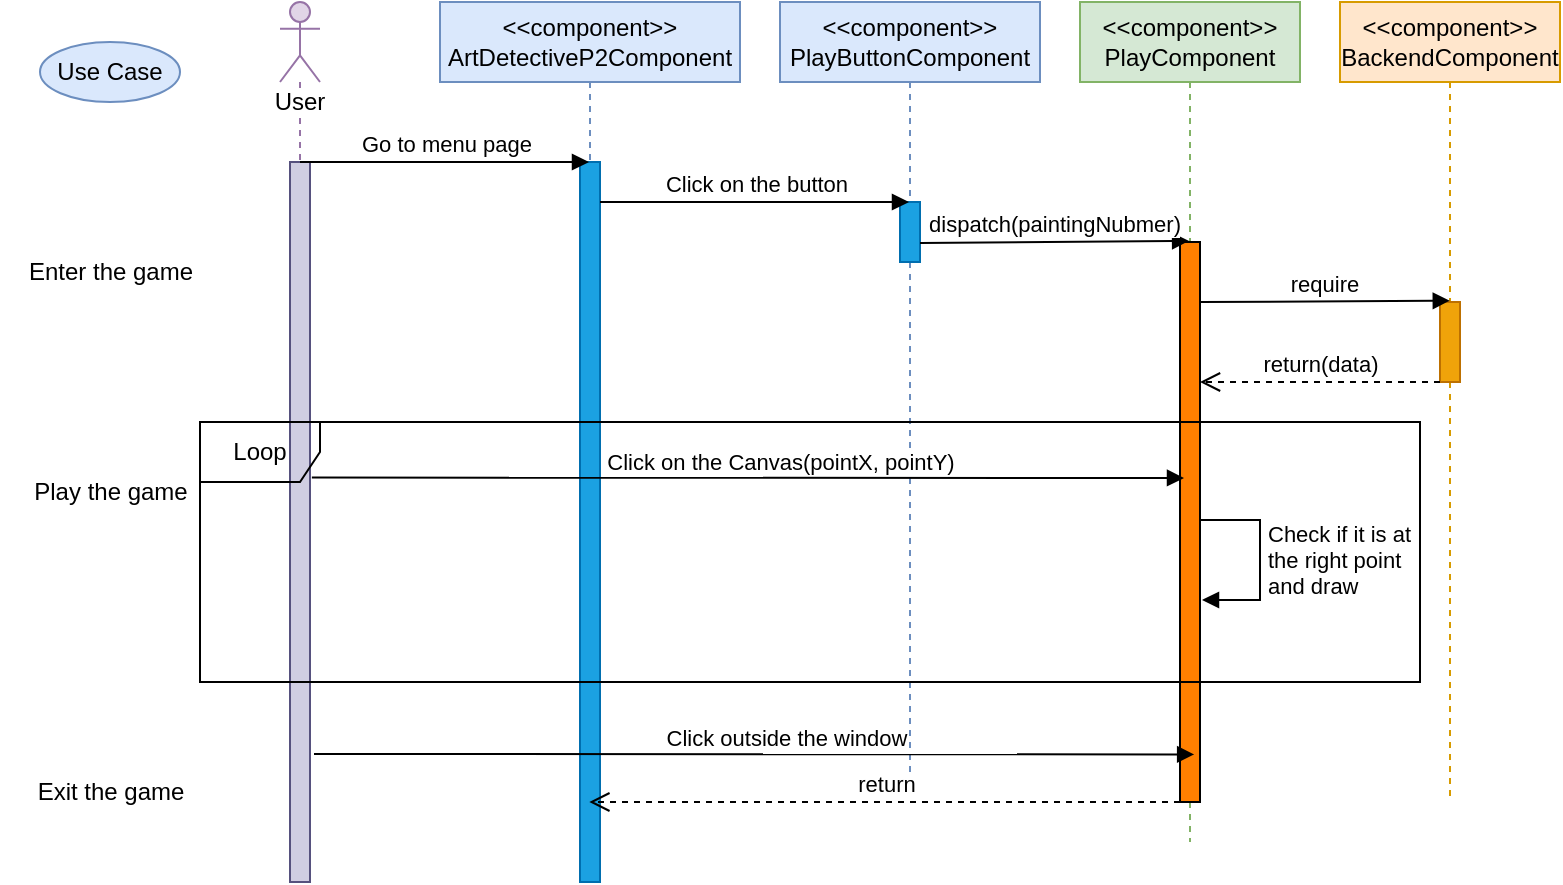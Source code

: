 <mxfile version="14.6.11" type="github">
  <diagram name="Page-1" id="0">
    <mxGraphModel dx="788" dy="533" grid="1" gridSize="10" guides="1" tooltips="1" connect="1" arrows="1" fold="1" page="1" pageScale="1" pageWidth="826" pageHeight="1169" background="#ffffff" math="0" shadow="0">
      <root>
        <mxCell id="0" />
        <mxCell id="1" parent="0" />
        <mxCell id="AvCFfdqX7LR5tV4mft_W-1" value="User" style="shape=umlLifeline;participant=umlActor;perimeter=lifelinePerimeter;whiteSpace=wrap;html=1;container=1;collapsible=0;recursiveResize=0;verticalAlign=top;spacingTop=36;labelBackgroundColor=#ffffff;outlineConnect=0;strokeColor=#9673a6;fillColor=#e1d5e7;" parent="1" vertex="1">
          <mxGeometry x="160" y="80" width="20" height="440" as="geometry" />
        </mxCell>
        <mxCell id="AvCFfdqX7LR5tV4mft_W-2" value="" style="html=1;points=[];perimeter=orthogonalPerimeter;strokeColor=#56517e;fillColor=#d0cee2;" parent="AvCFfdqX7LR5tV4mft_W-1" vertex="1">
          <mxGeometry x="5" y="80" width="10" height="360" as="geometry" />
        </mxCell>
        <mxCell id="AvCFfdqX7LR5tV4mft_W-3" value="&amp;lt;&amp;lt;component&amp;gt;&amp;gt;&lt;br&gt;ArtDetectiveP2Component" style="shape=umlLifeline;perimeter=lifelinePerimeter;whiteSpace=wrap;html=1;container=1;collapsible=0;recursiveResize=0;outlineConnect=0;strokeColor=#6c8ebf;fillColor=#dae8fc;" parent="1" vertex="1">
          <mxGeometry x="240" y="80" width="150" height="440" as="geometry" />
        </mxCell>
        <mxCell id="AvCFfdqX7LR5tV4mft_W-4" value="" style="html=1;points=[];perimeter=orthogonalPerimeter;strokeColor=#006EAF;fillColor=#1ba1e2;fontColor=#ffffff;" parent="AvCFfdqX7LR5tV4mft_W-3" vertex="1">
          <mxGeometry x="70" y="80" width="10" height="360" as="geometry" />
        </mxCell>
        <mxCell id="AvCFfdqX7LR5tV4mft_W-5" value="Go to menu page" style="html=1;verticalAlign=bottom;endArrow=block;" parent="1" target="AvCFfdqX7LR5tV4mft_W-3" edge="1">
          <mxGeometry width="80" relative="1" as="geometry">
            <mxPoint x="170" y="160" as="sourcePoint" />
            <mxPoint x="250" y="160" as="targetPoint" />
          </mxGeometry>
        </mxCell>
        <mxCell id="AvCFfdqX7LR5tV4mft_W-6" value="&amp;lt;&amp;lt;component&amp;gt;&amp;gt;&lt;br&gt;PlayButtonComponent" style="shape=umlLifeline;perimeter=lifelinePerimeter;whiteSpace=wrap;html=1;container=1;collapsible=0;recursiveResize=0;outlineConnect=0;strokeColor=#6c8ebf;fillColor=#dae8fc;" parent="1" vertex="1">
          <mxGeometry x="410" y="80" width="130" height="400" as="geometry" />
        </mxCell>
        <mxCell id="AvCFfdqX7LR5tV4mft_W-7" value="" style="html=1;points=[];perimeter=orthogonalPerimeter;strokeColor=#006EAF;fillColor=#1ba1e2;fontColor=#ffffff;" parent="AvCFfdqX7LR5tV4mft_W-6" vertex="1">
          <mxGeometry x="60" y="100" width="10" height="30" as="geometry" />
        </mxCell>
        <mxCell id="AvCFfdqX7LR5tV4mft_W-8" value="&amp;lt;&amp;lt;component&amp;gt;&amp;gt;&lt;br&gt;PlayComponent" style="shape=umlLifeline;perimeter=lifelinePerimeter;whiteSpace=wrap;html=1;container=1;collapsible=0;recursiveResize=0;outlineConnect=0;strokeColor=#82b366;fillColor=#d5e8d4;" parent="1" vertex="1">
          <mxGeometry x="560" y="80" width="110" height="420" as="geometry" />
        </mxCell>
        <mxCell id="AvCFfdqX7LR5tV4mft_W-9" value="" style="html=1;points=[];perimeter=orthogonalPerimeter;strokeColor=#000000;fillColor=#FF8000;" parent="AvCFfdqX7LR5tV4mft_W-8" vertex="1">
          <mxGeometry x="50" y="120" width="10" height="280" as="geometry" />
        </mxCell>
        <mxCell id="A_zmkRkEXhMPCMao7RxK-10" value="Check if it is at &lt;br&gt;the right point&lt;br&gt;and draw" style="edgeStyle=orthogonalEdgeStyle;html=1;align=left;spacingLeft=2;endArrow=block;rounded=0;" edge="1" parent="AvCFfdqX7LR5tV4mft_W-8">
          <mxGeometry relative="1" as="geometry">
            <mxPoint x="60" y="259" as="sourcePoint" />
            <Array as="points">
              <mxPoint x="90" y="259" />
              <mxPoint x="90" y="299" />
              <mxPoint x="61" y="299" />
            </Array>
            <mxPoint x="61" y="299" as="targetPoint" />
          </mxGeometry>
        </mxCell>
        <mxCell id="AvCFfdqX7LR5tV4mft_W-10" value="Click on the button" style="html=1;verticalAlign=bottom;endArrow=block;" parent="1" edge="1">
          <mxGeometry width="80" relative="1" as="geometry">
            <mxPoint x="320" y="180" as="sourcePoint" />
            <mxPoint x="474.5" y="180" as="targetPoint" />
          </mxGeometry>
        </mxCell>
        <mxCell id="A_zmkRkEXhMPCMao7RxK-2" value="dispatch(paintingNubmer)" style="html=1;verticalAlign=bottom;endArrow=block;entryX=0.455;entryY=-0.002;entryDx=0;entryDy=0;entryPerimeter=0;" edge="1" parent="1" target="AvCFfdqX7LR5tV4mft_W-9">
          <mxGeometry width="80" relative="1" as="geometry">
            <mxPoint x="480" y="200.5" as="sourcePoint" />
            <mxPoint x="610" y="200.5" as="targetPoint" />
          </mxGeometry>
        </mxCell>
        <mxCell id="A_zmkRkEXhMPCMao7RxK-3" value="&amp;lt;&amp;lt;component&amp;gt;&amp;gt;&lt;br&gt;BackendComponent" style="shape=umlLifeline;perimeter=lifelinePerimeter;whiteSpace=wrap;html=1;container=1;collapsible=0;recursiveResize=0;outlineConnect=0;strokeColor=#d79b00;fillColor=#ffe6cc;" vertex="1" parent="1">
          <mxGeometry x="690" y="80" width="110" height="400" as="geometry" />
        </mxCell>
        <mxCell id="A_zmkRkEXhMPCMao7RxK-4" value="" style="html=1;points=[];perimeter=orthogonalPerimeter;strokeColor=#BD7000;fillColor=#f0a30a;fontColor=#000000;" vertex="1" parent="A_zmkRkEXhMPCMao7RxK-3">
          <mxGeometry x="50" y="150" width="10" height="40" as="geometry" />
        </mxCell>
        <mxCell id="A_zmkRkEXhMPCMao7RxK-5" value="require" style="html=1;verticalAlign=bottom;endArrow=block;entryX=0.49;entryY=-0.016;entryDx=0;entryDy=0;entryPerimeter=0;" edge="1" parent="1" target="A_zmkRkEXhMPCMao7RxK-4">
          <mxGeometry width="80" relative="1" as="geometry">
            <mxPoint x="620" y="230" as="sourcePoint" />
            <mxPoint x="740" y="230" as="targetPoint" />
          </mxGeometry>
        </mxCell>
        <mxCell id="A_zmkRkEXhMPCMao7RxK-7" value="return(data)&lt;br&gt;" style="html=1;verticalAlign=bottom;endArrow=open;dashed=1;endSize=8;" edge="1" parent="1">
          <mxGeometry relative="1" as="geometry">
            <mxPoint x="740" y="270" as="sourcePoint" />
            <mxPoint x="620" y="270" as="targetPoint" />
          </mxGeometry>
        </mxCell>
        <mxCell id="A_zmkRkEXhMPCMao7RxK-8" value="Click on the Canvas(pointX, pointY)" style="html=1;verticalAlign=bottom;endArrow=block;exitX=1.093;exitY=0.654;exitDx=0;exitDy=0;exitPerimeter=0;" edge="1" parent="1">
          <mxGeometry x="0.074" y="-1" width="80" relative="1" as="geometry">
            <mxPoint x="175.93" y="317.8" as="sourcePoint" />
            <mxPoint x="612" y="318" as="targetPoint" />
            <Array as="points">
              <mxPoint x="612" y="318" />
            </Array>
            <mxPoint as="offset" />
          </mxGeometry>
        </mxCell>
        <mxCell id="A_zmkRkEXhMPCMao7RxK-12" value="Use Case" style="ellipse;whiteSpace=wrap;html=1;fillColor=#dae8fc;strokeColor=#6c8ebf;" vertex="1" parent="1">
          <mxGeometry x="40" y="100" width="70" height="30" as="geometry" />
        </mxCell>
        <mxCell id="A_zmkRkEXhMPCMao7RxK-14" value="Enter the game" style="html=1;imageAspect=1;shadow=0;sketch=0;glass=0;rounded=0;strokeColor=none;fillColor=none;" vertex="1" parent="1">
          <mxGeometry x="20" y="190" width="110" height="50" as="geometry" />
        </mxCell>
        <mxCell id="A_zmkRkEXhMPCMao7RxK-15" value="Play the game" style="html=1;imageAspect=1;shadow=0;sketch=0;glass=0;rounded=0;strokeColor=none;fillColor=none;" vertex="1" parent="1">
          <mxGeometry x="20" y="300" width="110" height="50" as="geometry" />
        </mxCell>
        <mxCell id="A_zmkRkEXhMPCMao7RxK-16" value="Exit the game" style="html=1;imageAspect=1;shadow=0;sketch=0;glass=0;rounded=0;strokeColor=none;fillColor=none;" vertex="1" parent="1">
          <mxGeometry x="20" y="450" width="110" height="50" as="geometry" />
        </mxCell>
        <mxCell id="A_zmkRkEXhMPCMao7RxK-17" value="Click outside the window" style="html=1;verticalAlign=bottom;endArrow=block;" edge="1" parent="1">
          <mxGeometry x="0.074" y="-1" width="80" relative="1" as="geometry">
            <mxPoint x="177" y="456" as="sourcePoint" />
            <mxPoint x="617.07" y="456.2" as="targetPoint" />
            <Array as="points">
              <mxPoint x="617.07" y="456.2" />
            </Array>
            <mxPoint as="offset" />
          </mxGeometry>
        </mxCell>
        <mxCell id="A_zmkRkEXhMPCMao7RxK-19" value="return" style="html=1;verticalAlign=bottom;endArrow=open;dashed=1;endSize=8;" edge="1" parent="1">
          <mxGeometry relative="1" as="geometry">
            <mxPoint x="610" y="480" as="sourcePoint" />
            <mxPoint x="314.667" y="480" as="targetPoint" />
          </mxGeometry>
        </mxCell>
        <mxCell id="A_zmkRkEXhMPCMao7RxK-21" value="Loop" style="shape=umlFrame;whiteSpace=wrap;html=1;rounded=0;shadow=0;glass=0;sketch=0;fillColor=none;gradientColor=none;" vertex="1" parent="1">
          <mxGeometry x="120" y="290" width="610" height="130" as="geometry" />
        </mxCell>
      </root>
    </mxGraphModel>
  </diagram>
</mxfile>
